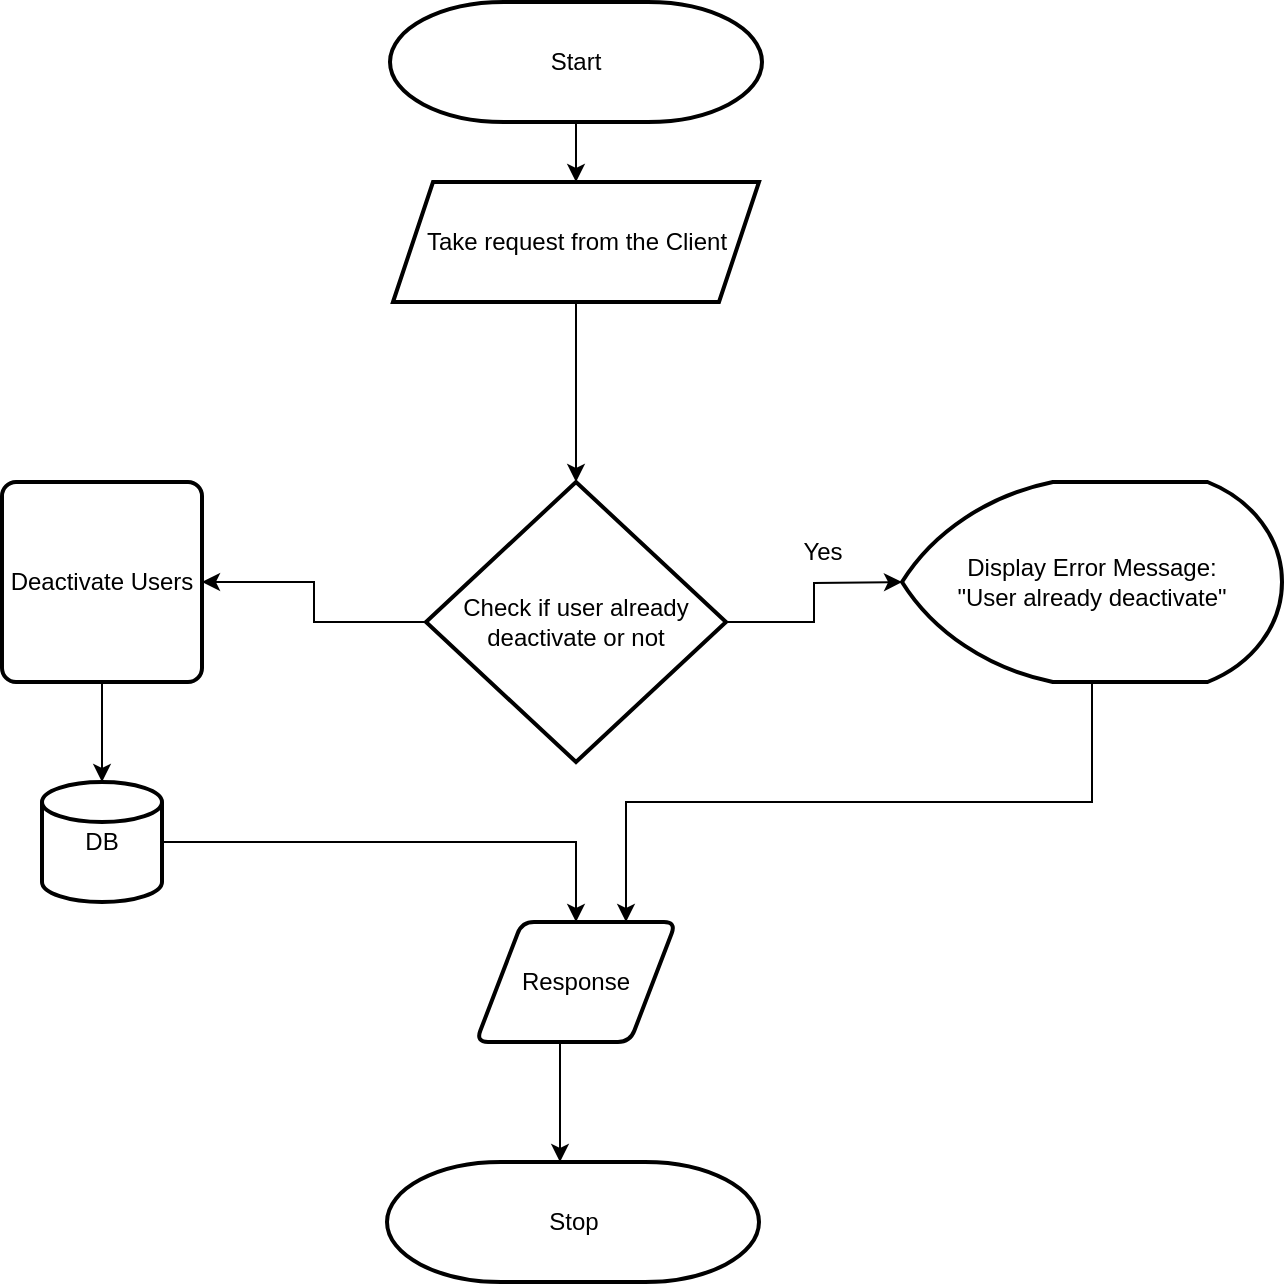 <mxfile version="20.2.3" type="device"><diagram id="C5RBs43oDa-KdzZeNtuy" name="Page-1"><mxGraphModel dx="1422" dy="857" grid="1" gridSize="10" guides="1" tooltips="1" connect="1" arrows="1" fold="1" page="1" pageScale="1" pageWidth="827" pageHeight="1169" math="0" shadow="0"><root><mxCell id="WIyWlLk6GJQsqaUBKTNV-0"/><mxCell id="WIyWlLk6GJQsqaUBKTNV-1" parent="WIyWlLk6GJQsqaUBKTNV-0"/><mxCell id="V41EQwlj6dv5DCR8Wms1-8" style="edgeStyle=orthogonalEdgeStyle;rounded=0;orthogonalLoop=1;jettySize=auto;html=1;exitX=0.5;exitY=1;exitDx=0;exitDy=0;exitPerimeter=0;" parent="WIyWlLk6GJQsqaUBKTNV-1" source="V41EQwlj6dv5DCR8Wms1-0" target="V41EQwlj6dv5DCR8Wms1-6" edge="1"><mxGeometry relative="1" as="geometry"/></mxCell><mxCell id="V41EQwlj6dv5DCR8Wms1-0" value="Start" style="strokeWidth=2;html=1;shape=mxgraph.flowchart.terminator;whiteSpace=wrap;" parent="WIyWlLk6GJQsqaUBKTNV-1" vertex="1"><mxGeometry x="364" y="20" width="186" height="60" as="geometry"/></mxCell><mxCell id="V41EQwlj6dv5DCR8Wms1-20" style="edgeStyle=orthogonalEdgeStyle;rounded=0;orthogonalLoop=1;jettySize=auto;html=1;exitX=0.5;exitY=1;exitDx=0;exitDy=0;entryX=0.5;entryY=0;entryDx=0;entryDy=0;" parent="WIyWlLk6GJQsqaUBKTNV-1" source="V41EQwlj6dv5DCR8Wms1-6" target="V41EQwlj6dv5DCR8Wms1-9" edge="1"><mxGeometry relative="1" as="geometry"/></mxCell><mxCell id="V41EQwlj6dv5DCR8Wms1-6" value="Take request from the Client" style="shape=parallelogram;perimeter=parallelogramPerimeter;whiteSpace=wrap;html=1;fixedSize=1;strokeWidth=2;" parent="WIyWlLk6GJQsqaUBKTNV-1" vertex="1"><mxGeometry x="365.5" y="110" width="183" height="60" as="geometry"/></mxCell><mxCell id="V41EQwlj6dv5DCR8Wms1-12" value="" style="edgeStyle=orthogonalEdgeStyle;rounded=0;orthogonalLoop=1;jettySize=auto;html=1;" parent="WIyWlLk6GJQsqaUBKTNV-1" source="V41EQwlj6dv5DCR8Wms1-9" edge="1"><mxGeometry relative="1" as="geometry"><mxPoint x="620" y="310" as="targetPoint"/></mxGeometry></mxCell><mxCell id="V41EQwlj6dv5DCR8Wms1-16" style="edgeStyle=orthogonalEdgeStyle;rounded=0;orthogonalLoop=1;jettySize=auto;html=1;exitX=0;exitY=0.5;exitDx=0;exitDy=0;entryX=1;entryY=0.5;entryDx=0;entryDy=0;" parent="WIyWlLk6GJQsqaUBKTNV-1" source="V41EQwlj6dv5DCR8Wms1-9" target="V41EQwlj6dv5DCR8Wms1-15" edge="1"><mxGeometry relative="1" as="geometry"/></mxCell><mxCell id="V41EQwlj6dv5DCR8Wms1-9" value="Check if user already deactivate or not" style="rhombus;whiteSpace=wrap;html=1;strokeWidth=2;" parent="WIyWlLk6GJQsqaUBKTNV-1" vertex="1"><mxGeometry x="382" y="260" width="150" height="140" as="geometry"/></mxCell><mxCell id="V41EQwlj6dv5DCR8Wms1-22" style="edgeStyle=orthogonalEdgeStyle;rounded=0;orthogonalLoop=1;jettySize=auto;html=1;exitX=0.5;exitY=1;exitDx=0;exitDy=0;exitPerimeter=0;entryX=0.75;entryY=0;entryDx=0;entryDy=0;" parent="WIyWlLk6GJQsqaUBKTNV-1" source="V41EQwlj6dv5DCR8Wms1-13" target="V41EQwlj6dv5DCR8Wms1-19" edge="1"><mxGeometry relative="1" as="geometry"/></mxCell><mxCell id="V41EQwlj6dv5DCR8Wms1-13" value="Display Error Message:&lt;br&gt;&quot;User already deactivate&quot;" style="strokeWidth=2;html=1;shape=mxgraph.flowchart.display;whiteSpace=wrap;" parent="WIyWlLk6GJQsqaUBKTNV-1" vertex="1"><mxGeometry x="620" y="260" width="190" height="100" as="geometry"/></mxCell><mxCell id="V41EQwlj6dv5DCR8Wms1-14" value="Yes&lt;br&gt;" style="text;html=1;align=center;verticalAlign=middle;resizable=0;points=[];autosize=1;strokeColor=none;fillColor=none;" parent="WIyWlLk6GJQsqaUBKTNV-1" vertex="1"><mxGeometry x="560" y="280" width="40" height="30" as="geometry"/></mxCell><mxCell id="V41EQwlj6dv5DCR8Wms1-18" style="edgeStyle=orthogonalEdgeStyle;rounded=0;orthogonalLoop=1;jettySize=auto;html=1;exitX=0.5;exitY=1;exitDx=0;exitDy=0;entryX=0.5;entryY=0;entryDx=0;entryDy=0;entryPerimeter=0;" parent="WIyWlLk6GJQsqaUBKTNV-1" source="V41EQwlj6dv5DCR8Wms1-15" target="V41EQwlj6dv5DCR8Wms1-17" edge="1"><mxGeometry relative="1" as="geometry"/></mxCell><mxCell id="V41EQwlj6dv5DCR8Wms1-15" value="Deactivate Users" style="rounded=1;whiteSpace=wrap;html=1;absoluteArcSize=1;arcSize=14;strokeWidth=2;" parent="WIyWlLk6GJQsqaUBKTNV-1" vertex="1"><mxGeometry x="170" y="260" width="100" height="100" as="geometry"/></mxCell><mxCell id="V41EQwlj6dv5DCR8Wms1-21" style="edgeStyle=orthogonalEdgeStyle;rounded=0;orthogonalLoop=1;jettySize=auto;html=1;" parent="WIyWlLk6GJQsqaUBKTNV-1" source="V41EQwlj6dv5DCR8Wms1-17" target="V41EQwlj6dv5DCR8Wms1-19" edge="1"><mxGeometry relative="1" as="geometry"/></mxCell><mxCell id="V41EQwlj6dv5DCR8Wms1-17" value="DB" style="strokeWidth=2;html=1;shape=mxgraph.flowchart.database;whiteSpace=wrap;" parent="WIyWlLk6GJQsqaUBKTNV-1" vertex="1"><mxGeometry x="190" y="410" width="60" height="60" as="geometry"/></mxCell><mxCell id="V41EQwlj6dv5DCR8Wms1-23" style="edgeStyle=orthogonalEdgeStyle;rounded=0;orthogonalLoop=1;jettySize=auto;html=1;exitX=0.25;exitY=1;exitDx=0;exitDy=0;" parent="WIyWlLk6GJQsqaUBKTNV-1" edge="1"><mxGeometry relative="1" as="geometry"><mxPoint x="449" y="600" as="targetPoint"/><mxPoint x="449" y="540" as="sourcePoint"/></mxGeometry></mxCell><mxCell id="V41EQwlj6dv5DCR8Wms1-19" value="Response" style="shape=parallelogram;html=1;strokeWidth=2;perimeter=parallelogramPerimeter;whiteSpace=wrap;rounded=1;arcSize=12;size=0.23;" parent="WIyWlLk6GJQsqaUBKTNV-1" vertex="1"><mxGeometry x="407" y="480" width="100" height="60" as="geometry"/></mxCell><mxCell id="V41EQwlj6dv5DCR8Wms1-24" value="Stop" style="strokeWidth=2;html=1;shape=mxgraph.flowchart.terminator;whiteSpace=wrap;" parent="WIyWlLk6GJQsqaUBKTNV-1" vertex="1"><mxGeometry x="362.5" y="600" width="186" height="60" as="geometry"/></mxCell></root></mxGraphModel></diagram></mxfile>
